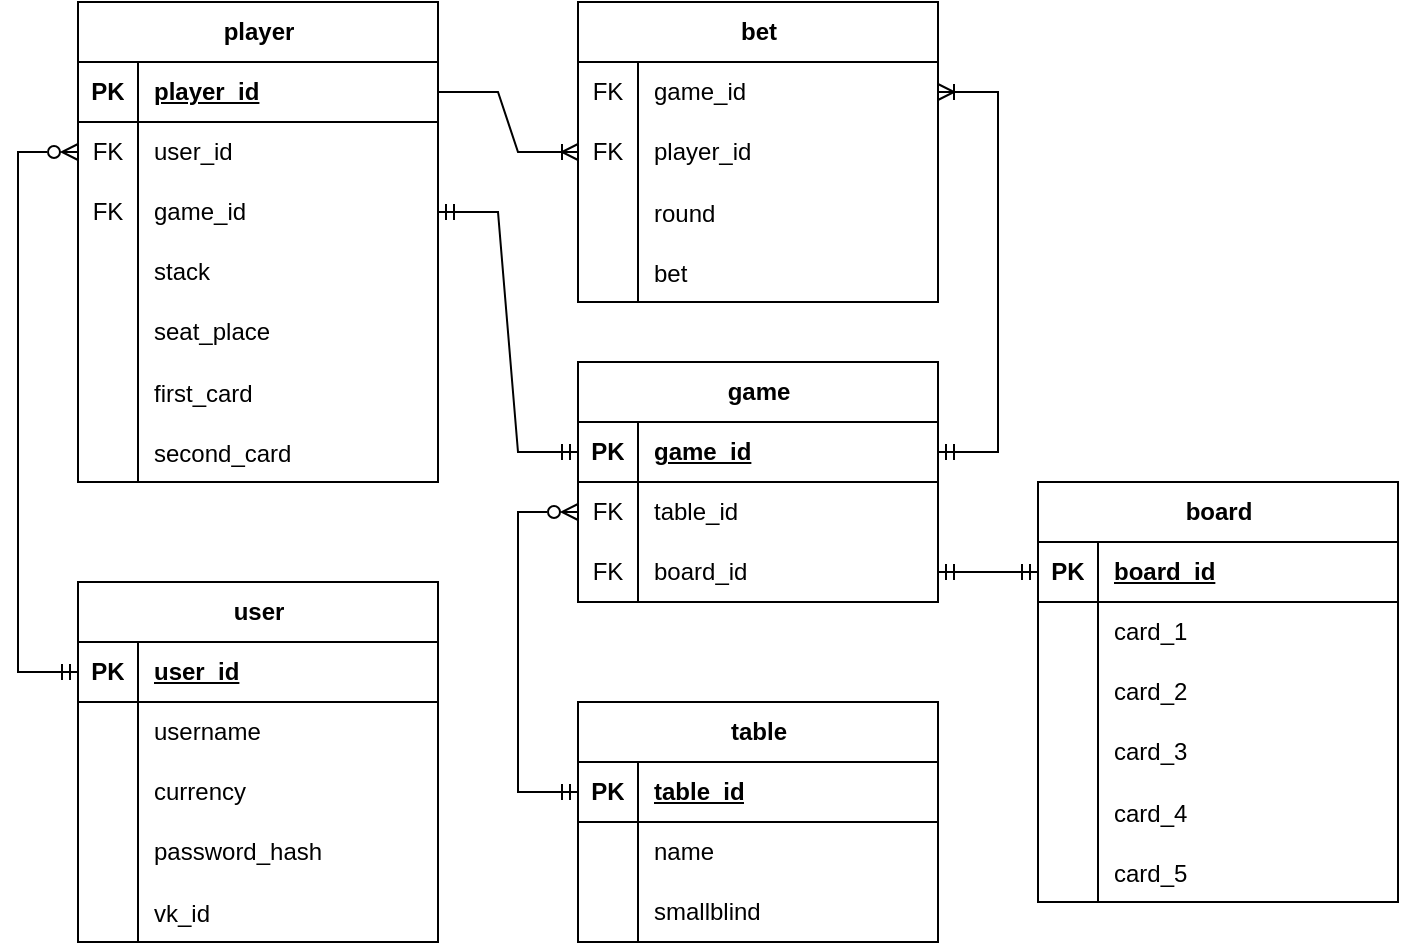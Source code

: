 <mxfile version="21.0.2" type="device"><diagram id="C5RBs43oDa-KdzZeNtuy" name="Page-1"><mxGraphModel dx="1290" dy="539" grid="1" gridSize="10" guides="1" tooltips="1" connect="1" arrows="1" fold="1" page="1" pageScale="1" pageWidth="827" pageHeight="1169" math="0" shadow="0"><root><mxCell id="WIyWlLk6GJQsqaUBKTNV-0"/><mxCell id="WIyWlLk6GJQsqaUBKTNV-1" parent="WIyWlLk6GJQsqaUBKTNV-0"/><mxCell id="Mv95zw3bwZrD_hI6qB2h-0" value="user" style="shape=table;startSize=30;container=1;collapsible=1;childLayout=tableLayout;fixedRows=1;rowLines=0;fontStyle=1;align=center;resizeLast=1;html=1;" vertex="1" parent="WIyWlLk6GJQsqaUBKTNV-1"><mxGeometry x="99" y="360" width="180" height="180" as="geometry"/></mxCell><mxCell id="Mv95zw3bwZrD_hI6qB2h-1" value="" style="shape=tableRow;horizontal=0;startSize=0;swimlaneHead=0;swimlaneBody=0;fillColor=none;collapsible=0;dropTarget=0;points=[[0,0.5],[1,0.5]];portConstraint=eastwest;top=0;left=0;right=0;bottom=1;" vertex="1" parent="Mv95zw3bwZrD_hI6qB2h-0"><mxGeometry y="30" width="180" height="30" as="geometry"/></mxCell><mxCell id="Mv95zw3bwZrD_hI6qB2h-2" value="PK" style="shape=partialRectangle;connectable=0;fillColor=none;top=0;left=0;bottom=0;right=0;fontStyle=1;overflow=hidden;whiteSpace=wrap;html=1;" vertex="1" parent="Mv95zw3bwZrD_hI6qB2h-1"><mxGeometry width="30" height="30" as="geometry"><mxRectangle width="30" height="30" as="alternateBounds"/></mxGeometry></mxCell><mxCell id="Mv95zw3bwZrD_hI6qB2h-3" value="user_id" style="shape=partialRectangle;connectable=0;fillColor=none;top=0;left=0;bottom=0;right=0;align=left;spacingLeft=6;fontStyle=5;overflow=hidden;whiteSpace=wrap;html=1;" vertex="1" parent="Mv95zw3bwZrD_hI6qB2h-1"><mxGeometry x="30" width="150" height="30" as="geometry"><mxRectangle width="150" height="30" as="alternateBounds"/></mxGeometry></mxCell><mxCell id="Mv95zw3bwZrD_hI6qB2h-7" value="" style="shape=tableRow;horizontal=0;startSize=0;swimlaneHead=0;swimlaneBody=0;fillColor=none;collapsible=0;dropTarget=0;points=[[0,0.5],[1,0.5]];portConstraint=eastwest;top=0;left=0;right=0;bottom=0;" vertex="1" parent="Mv95zw3bwZrD_hI6qB2h-0"><mxGeometry y="60" width="180" height="30" as="geometry"/></mxCell><mxCell id="Mv95zw3bwZrD_hI6qB2h-8" value="" style="shape=partialRectangle;connectable=0;fillColor=none;top=0;left=0;bottom=0;right=0;editable=1;overflow=hidden;whiteSpace=wrap;html=1;" vertex="1" parent="Mv95zw3bwZrD_hI6qB2h-7"><mxGeometry width="30" height="30" as="geometry"><mxRectangle width="30" height="30" as="alternateBounds"/></mxGeometry></mxCell><mxCell id="Mv95zw3bwZrD_hI6qB2h-9" value="username" style="shape=partialRectangle;connectable=0;fillColor=none;top=0;left=0;bottom=0;right=0;align=left;spacingLeft=6;overflow=hidden;whiteSpace=wrap;html=1;" vertex="1" parent="Mv95zw3bwZrD_hI6qB2h-7"><mxGeometry x="30" width="150" height="30" as="geometry"><mxRectangle width="150" height="30" as="alternateBounds"/></mxGeometry></mxCell><mxCell id="Mv95zw3bwZrD_hI6qB2h-4" value="" style="shape=tableRow;horizontal=0;startSize=0;swimlaneHead=0;swimlaneBody=0;fillColor=none;collapsible=0;dropTarget=0;points=[[0,0.5],[1,0.5]];portConstraint=eastwest;top=0;left=0;right=0;bottom=0;" vertex="1" parent="Mv95zw3bwZrD_hI6qB2h-0"><mxGeometry y="90" width="180" height="30" as="geometry"/></mxCell><mxCell id="Mv95zw3bwZrD_hI6qB2h-5" value="" style="shape=partialRectangle;connectable=0;fillColor=none;top=0;left=0;bottom=0;right=0;editable=1;overflow=hidden;whiteSpace=wrap;html=1;" vertex="1" parent="Mv95zw3bwZrD_hI6qB2h-4"><mxGeometry width="30" height="30" as="geometry"><mxRectangle width="30" height="30" as="alternateBounds"/></mxGeometry></mxCell><mxCell id="Mv95zw3bwZrD_hI6qB2h-6" value="currency" style="shape=partialRectangle;connectable=0;fillColor=none;top=0;left=0;bottom=0;right=0;align=left;spacingLeft=6;overflow=hidden;whiteSpace=wrap;html=1;" vertex="1" parent="Mv95zw3bwZrD_hI6qB2h-4"><mxGeometry x="30" width="150" height="30" as="geometry"><mxRectangle width="150" height="30" as="alternateBounds"/></mxGeometry></mxCell><mxCell id="Mv95zw3bwZrD_hI6qB2h-10" value="" style="shape=tableRow;horizontal=0;startSize=0;swimlaneHead=0;swimlaneBody=0;fillColor=none;collapsible=0;dropTarget=0;points=[[0,0.5],[1,0.5]];portConstraint=eastwest;top=0;left=0;right=0;bottom=0;" vertex="1" parent="Mv95zw3bwZrD_hI6qB2h-0"><mxGeometry y="120" width="180" height="30" as="geometry"/></mxCell><mxCell id="Mv95zw3bwZrD_hI6qB2h-11" value="" style="shape=partialRectangle;connectable=0;fillColor=none;top=0;left=0;bottom=0;right=0;editable=1;overflow=hidden;whiteSpace=wrap;html=1;" vertex="1" parent="Mv95zw3bwZrD_hI6qB2h-10"><mxGeometry width="30" height="30" as="geometry"><mxRectangle width="30" height="30" as="alternateBounds"/></mxGeometry></mxCell><mxCell id="Mv95zw3bwZrD_hI6qB2h-12" value="password_hash" style="shape=partialRectangle;connectable=0;fillColor=none;top=0;left=0;bottom=0;right=0;align=left;spacingLeft=6;overflow=hidden;whiteSpace=wrap;html=1;" vertex="1" parent="Mv95zw3bwZrD_hI6qB2h-10"><mxGeometry x="30" width="150" height="30" as="geometry"><mxRectangle width="150" height="30" as="alternateBounds"/></mxGeometry></mxCell><mxCell id="Mv95zw3bwZrD_hI6qB2h-14" value="" style="shape=tableRow;horizontal=0;startSize=0;swimlaneHead=0;swimlaneBody=0;fillColor=none;collapsible=0;dropTarget=0;points=[[0,0.5],[1,0.5]];portConstraint=eastwest;top=0;left=0;right=0;bottom=0;" vertex="1" parent="Mv95zw3bwZrD_hI6qB2h-0"><mxGeometry y="150" width="180" height="30" as="geometry"/></mxCell><mxCell id="Mv95zw3bwZrD_hI6qB2h-15" value="" style="shape=partialRectangle;connectable=0;fillColor=none;top=0;left=0;bottom=0;right=0;editable=1;overflow=hidden;" vertex="1" parent="Mv95zw3bwZrD_hI6qB2h-14"><mxGeometry width="30" height="30" as="geometry"><mxRectangle width="30" height="30" as="alternateBounds"/></mxGeometry></mxCell><mxCell id="Mv95zw3bwZrD_hI6qB2h-16" value="vk_id" style="shape=partialRectangle;connectable=0;fillColor=none;top=0;left=0;bottom=0;right=0;align=left;spacingLeft=6;overflow=hidden;" vertex="1" parent="Mv95zw3bwZrD_hI6qB2h-14"><mxGeometry x="30" width="150" height="30" as="geometry"><mxRectangle width="150" height="30" as="alternateBounds"/></mxGeometry></mxCell><mxCell id="Mv95zw3bwZrD_hI6qB2h-17" value="table" style="shape=table;startSize=30;container=1;collapsible=1;childLayout=tableLayout;fixedRows=1;rowLines=0;fontStyle=1;align=center;resizeLast=1;html=1;" vertex="1" parent="WIyWlLk6GJQsqaUBKTNV-1"><mxGeometry x="349" y="420" width="180" height="120" as="geometry"/></mxCell><mxCell id="Mv95zw3bwZrD_hI6qB2h-18" value="" style="shape=tableRow;horizontal=0;startSize=0;swimlaneHead=0;swimlaneBody=0;fillColor=none;collapsible=0;dropTarget=0;points=[[0,0.5],[1,0.5]];portConstraint=eastwest;top=0;left=0;right=0;bottom=1;" vertex="1" parent="Mv95zw3bwZrD_hI6qB2h-17"><mxGeometry y="30" width="180" height="30" as="geometry"/></mxCell><mxCell id="Mv95zw3bwZrD_hI6qB2h-19" value="PK" style="shape=partialRectangle;connectable=0;fillColor=none;top=0;left=0;bottom=0;right=0;fontStyle=1;overflow=hidden;whiteSpace=wrap;html=1;" vertex="1" parent="Mv95zw3bwZrD_hI6qB2h-18"><mxGeometry width="30" height="30" as="geometry"><mxRectangle width="30" height="30" as="alternateBounds"/></mxGeometry></mxCell><mxCell id="Mv95zw3bwZrD_hI6qB2h-20" value="table_id" style="shape=partialRectangle;connectable=0;fillColor=none;top=0;left=0;bottom=0;right=0;align=left;spacingLeft=6;fontStyle=5;overflow=hidden;whiteSpace=wrap;html=1;" vertex="1" parent="Mv95zw3bwZrD_hI6qB2h-18"><mxGeometry x="30" width="150" height="30" as="geometry"><mxRectangle width="150" height="30" as="alternateBounds"/></mxGeometry></mxCell><mxCell id="Mv95zw3bwZrD_hI6qB2h-21" value="" style="shape=tableRow;horizontal=0;startSize=0;swimlaneHead=0;swimlaneBody=0;fillColor=none;collapsible=0;dropTarget=0;points=[[0,0.5],[1,0.5]];portConstraint=eastwest;top=0;left=0;right=0;bottom=0;" vertex="1" parent="Mv95zw3bwZrD_hI6qB2h-17"><mxGeometry y="60" width="180" height="30" as="geometry"/></mxCell><mxCell id="Mv95zw3bwZrD_hI6qB2h-22" value="" style="shape=partialRectangle;connectable=0;fillColor=none;top=0;left=0;bottom=0;right=0;editable=1;overflow=hidden;whiteSpace=wrap;html=1;" vertex="1" parent="Mv95zw3bwZrD_hI6qB2h-21"><mxGeometry width="30" height="30" as="geometry"><mxRectangle width="30" height="30" as="alternateBounds"/></mxGeometry></mxCell><mxCell id="Mv95zw3bwZrD_hI6qB2h-23" value="name" style="shape=partialRectangle;connectable=0;fillColor=none;top=0;left=0;bottom=0;right=0;align=left;spacingLeft=6;overflow=hidden;whiteSpace=wrap;html=1;" vertex="1" parent="Mv95zw3bwZrD_hI6qB2h-21"><mxGeometry x="30" width="150" height="30" as="geometry"><mxRectangle width="150" height="30" as="alternateBounds"/></mxGeometry></mxCell><mxCell id="Mv95zw3bwZrD_hI6qB2h-24" value="" style="shape=tableRow;horizontal=0;startSize=0;swimlaneHead=0;swimlaneBody=0;fillColor=none;collapsible=0;dropTarget=0;points=[[0,0.5],[1,0.5]];portConstraint=eastwest;top=0;left=0;right=0;bottom=0;" vertex="1" parent="Mv95zw3bwZrD_hI6qB2h-17"><mxGeometry y="90" width="180" height="30" as="geometry"/></mxCell><mxCell id="Mv95zw3bwZrD_hI6qB2h-25" value="" style="shape=partialRectangle;connectable=0;fillColor=none;top=0;left=0;bottom=0;right=0;editable=1;overflow=hidden;whiteSpace=wrap;html=1;" vertex="1" parent="Mv95zw3bwZrD_hI6qB2h-24"><mxGeometry width="30" height="30" as="geometry"><mxRectangle width="30" height="30" as="alternateBounds"/></mxGeometry></mxCell><mxCell id="Mv95zw3bwZrD_hI6qB2h-26" value="smallblind" style="shape=partialRectangle;connectable=0;fillColor=none;top=0;left=0;bottom=0;right=0;align=left;spacingLeft=6;overflow=hidden;whiteSpace=wrap;html=1;" vertex="1" parent="Mv95zw3bwZrD_hI6qB2h-24"><mxGeometry x="30" width="150" height="30" as="geometry"><mxRectangle width="150" height="30" as="alternateBounds"/></mxGeometry></mxCell><mxCell id="Mv95zw3bwZrD_hI6qB2h-43" value="game" style="shape=table;startSize=30;container=1;collapsible=1;childLayout=tableLayout;fixedRows=1;rowLines=0;fontStyle=1;align=center;resizeLast=1;html=1;" vertex="1" parent="WIyWlLk6GJQsqaUBKTNV-1"><mxGeometry x="349" y="250" width="180" height="120" as="geometry"/></mxCell><mxCell id="Mv95zw3bwZrD_hI6qB2h-44" value="" style="shape=tableRow;horizontal=0;startSize=0;swimlaneHead=0;swimlaneBody=0;fillColor=none;collapsible=0;dropTarget=0;points=[[0,0.5],[1,0.5]];portConstraint=eastwest;top=0;left=0;right=0;bottom=1;" vertex="1" parent="Mv95zw3bwZrD_hI6qB2h-43"><mxGeometry y="30" width="180" height="30" as="geometry"/></mxCell><mxCell id="Mv95zw3bwZrD_hI6qB2h-45" value="PK" style="shape=partialRectangle;connectable=0;fillColor=none;top=0;left=0;bottom=0;right=0;fontStyle=1;overflow=hidden;whiteSpace=wrap;html=1;" vertex="1" parent="Mv95zw3bwZrD_hI6qB2h-44"><mxGeometry width="30" height="30" as="geometry"><mxRectangle width="30" height="30" as="alternateBounds"/></mxGeometry></mxCell><mxCell id="Mv95zw3bwZrD_hI6qB2h-46" value="game_id" style="shape=partialRectangle;connectable=0;fillColor=none;top=0;left=0;bottom=0;right=0;align=left;spacingLeft=6;fontStyle=5;overflow=hidden;whiteSpace=wrap;html=1;" vertex="1" parent="Mv95zw3bwZrD_hI6qB2h-44"><mxGeometry x="30" width="150" height="30" as="geometry"><mxRectangle width="150" height="30" as="alternateBounds"/></mxGeometry></mxCell><mxCell id="Mv95zw3bwZrD_hI6qB2h-70" value="" style="shape=tableRow;horizontal=0;startSize=0;swimlaneHead=0;swimlaneBody=0;fillColor=none;collapsible=0;dropTarget=0;points=[[0,0.5],[1,0.5]];portConstraint=eastwest;top=0;left=0;right=0;bottom=0;" vertex="1" parent="Mv95zw3bwZrD_hI6qB2h-43"><mxGeometry y="60" width="180" height="30" as="geometry"/></mxCell><mxCell id="Mv95zw3bwZrD_hI6qB2h-71" value="FK" style="shape=partialRectangle;connectable=0;fillColor=none;top=0;left=0;bottom=0;right=0;fontStyle=0;overflow=hidden;whiteSpace=wrap;html=1;" vertex="1" parent="Mv95zw3bwZrD_hI6qB2h-70"><mxGeometry width="30" height="30" as="geometry"><mxRectangle width="30" height="30" as="alternateBounds"/></mxGeometry></mxCell><mxCell id="Mv95zw3bwZrD_hI6qB2h-72" value="table_id" style="shape=partialRectangle;connectable=0;fillColor=none;top=0;left=0;bottom=0;right=0;align=left;spacingLeft=6;fontStyle=0;overflow=hidden;whiteSpace=wrap;html=1;" vertex="1" parent="Mv95zw3bwZrD_hI6qB2h-70"><mxGeometry x="30" width="150" height="30" as="geometry"><mxRectangle width="150" height="30" as="alternateBounds"/></mxGeometry></mxCell><mxCell id="Mv95zw3bwZrD_hI6qB2h-73" value="" style="shape=tableRow;horizontal=0;startSize=0;swimlaneHead=0;swimlaneBody=0;fillColor=none;collapsible=0;dropTarget=0;points=[[0,0.5],[1,0.5]];portConstraint=eastwest;top=0;left=0;right=0;bottom=0;" vertex="1" parent="Mv95zw3bwZrD_hI6qB2h-43"><mxGeometry y="90" width="180" height="30" as="geometry"/></mxCell><mxCell id="Mv95zw3bwZrD_hI6qB2h-74" value="FK" style="shape=partialRectangle;connectable=0;fillColor=none;top=0;left=0;bottom=0;right=0;fontStyle=0;overflow=hidden;whiteSpace=wrap;html=1;" vertex="1" parent="Mv95zw3bwZrD_hI6qB2h-73"><mxGeometry width="30" height="30" as="geometry"><mxRectangle width="30" height="30" as="alternateBounds"/></mxGeometry></mxCell><mxCell id="Mv95zw3bwZrD_hI6qB2h-75" value="&lt;div&gt;board_id&lt;/div&gt;" style="shape=partialRectangle;connectable=0;fillColor=none;top=0;left=0;bottom=0;right=0;align=left;spacingLeft=6;fontStyle=0;overflow=hidden;whiteSpace=wrap;html=1;" vertex="1" parent="Mv95zw3bwZrD_hI6qB2h-73"><mxGeometry x="30" width="150" height="30" as="geometry"><mxRectangle width="150" height="30" as="alternateBounds"/></mxGeometry></mxCell><mxCell id="Mv95zw3bwZrD_hI6qB2h-76" value="board" style="shape=table;startSize=30;container=1;collapsible=1;childLayout=tableLayout;fixedRows=1;rowLines=0;fontStyle=1;align=center;resizeLast=1;html=1;" vertex="1" parent="WIyWlLk6GJQsqaUBKTNV-1"><mxGeometry x="579" y="310" width="180" height="210" as="geometry"/></mxCell><mxCell id="Mv95zw3bwZrD_hI6qB2h-77" value="" style="shape=tableRow;horizontal=0;startSize=0;swimlaneHead=0;swimlaneBody=0;fillColor=none;collapsible=0;dropTarget=0;points=[[0,0.5],[1,0.5]];portConstraint=eastwest;top=0;left=0;right=0;bottom=1;" vertex="1" parent="Mv95zw3bwZrD_hI6qB2h-76"><mxGeometry y="30" width="180" height="30" as="geometry"/></mxCell><mxCell id="Mv95zw3bwZrD_hI6qB2h-78" value="PK" style="shape=partialRectangle;connectable=0;fillColor=none;top=0;left=0;bottom=0;right=0;fontStyle=1;overflow=hidden;whiteSpace=wrap;html=1;" vertex="1" parent="Mv95zw3bwZrD_hI6qB2h-77"><mxGeometry width="30" height="30" as="geometry"><mxRectangle width="30" height="30" as="alternateBounds"/></mxGeometry></mxCell><mxCell id="Mv95zw3bwZrD_hI6qB2h-79" value="board_id" style="shape=partialRectangle;connectable=0;fillColor=none;top=0;left=0;bottom=0;right=0;align=left;spacingLeft=6;fontStyle=5;overflow=hidden;whiteSpace=wrap;html=1;" vertex="1" parent="Mv95zw3bwZrD_hI6qB2h-77"><mxGeometry x="30" width="150" height="30" as="geometry"><mxRectangle width="150" height="30" as="alternateBounds"/></mxGeometry></mxCell><mxCell id="Mv95zw3bwZrD_hI6qB2h-80" value="" style="shape=tableRow;horizontal=0;startSize=0;swimlaneHead=0;swimlaneBody=0;fillColor=none;collapsible=0;dropTarget=0;points=[[0,0.5],[1,0.5]];portConstraint=eastwest;top=0;left=0;right=0;bottom=0;" vertex="1" parent="Mv95zw3bwZrD_hI6qB2h-76"><mxGeometry y="60" width="180" height="30" as="geometry"/></mxCell><mxCell id="Mv95zw3bwZrD_hI6qB2h-81" value="" style="shape=partialRectangle;connectable=0;fillColor=none;top=0;left=0;bottom=0;right=0;editable=1;overflow=hidden;whiteSpace=wrap;html=1;" vertex="1" parent="Mv95zw3bwZrD_hI6qB2h-80"><mxGeometry width="30" height="30" as="geometry"><mxRectangle width="30" height="30" as="alternateBounds"/></mxGeometry></mxCell><mxCell id="Mv95zw3bwZrD_hI6qB2h-82" value="card_1" style="shape=partialRectangle;connectable=0;fillColor=none;top=0;left=0;bottom=0;right=0;align=left;spacingLeft=6;overflow=hidden;whiteSpace=wrap;html=1;" vertex="1" parent="Mv95zw3bwZrD_hI6qB2h-80"><mxGeometry x="30" width="150" height="30" as="geometry"><mxRectangle width="150" height="30" as="alternateBounds"/></mxGeometry></mxCell><mxCell id="Mv95zw3bwZrD_hI6qB2h-83" value="" style="shape=tableRow;horizontal=0;startSize=0;swimlaneHead=0;swimlaneBody=0;fillColor=none;collapsible=0;dropTarget=0;points=[[0,0.5],[1,0.5]];portConstraint=eastwest;top=0;left=0;right=0;bottom=0;" vertex="1" parent="Mv95zw3bwZrD_hI6qB2h-76"><mxGeometry y="90" width="180" height="30" as="geometry"/></mxCell><mxCell id="Mv95zw3bwZrD_hI6qB2h-84" value="" style="shape=partialRectangle;connectable=0;fillColor=none;top=0;left=0;bottom=0;right=0;editable=1;overflow=hidden;whiteSpace=wrap;html=1;" vertex="1" parent="Mv95zw3bwZrD_hI6qB2h-83"><mxGeometry width="30" height="30" as="geometry"><mxRectangle width="30" height="30" as="alternateBounds"/></mxGeometry></mxCell><mxCell id="Mv95zw3bwZrD_hI6qB2h-85" value="card_2" style="shape=partialRectangle;connectable=0;fillColor=none;top=0;left=0;bottom=0;right=0;align=left;spacingLeft=6;overflow=hidden;whiteSpace=wrap;html=1;" vertex="1" parent="Mv95zw3bwZrD_hI6qB2h-83"><mxGeometry x="30" width="150" height="30" as="geometry"><mxRectangle width="150" height="30" as="alternateBounds"/></mxGeometry></mxCell><mxCell id="Mv95zw3bwZrD_hI6qB2h-86" value="" style="shape=tableRow;horizontal=0;startSize=0;swimlaneHead=0;swimlaneBody=0;fillColor=none;collapsible=0;dropTarget=0;points=[[0,0.5],[1,0.5]];portConstraint=eastwest;top=0;left=0;right=0;bottom=0;" vertex="1" parent="Mv95zw3bwZrD_hI6qB2h-76"><mxGeometry y="120" width="180" height="30" as="geometry"/></mxCell><mxCell id="Mv95zw3bwZrD_hI6qB2h-87" value="" style="shape=partialRectangle;connectable=0;fillColor=none;top=0;left=0;bottom=0;right=0;editable=1;overflow=hidden;whiteSpace=wrap;html=1;" vertex="1" parent="Mv95zw3bwZrD_hI6qB2h-86"><mxGeometry width="30" height="30" as="geometry"><mxRectangle width="30" height="30" as="alternateBounds"/></mxGeometry></mxCell><mxCell id="Mv95zw3bwZrD_hI6qB2h-88" value="card_3" style="shape=partialRectangle;connectable=0;fillColor=none;top=0;left=0;bottom=0;right=0;align=left;spacingLeft=6;overflow=hidden;whiteSpace=wrap;html=1;" vertex="1" parent="Mv95zw3bwZrD_hI6qB2h-86"><mxGeometry x="30" width="150" height="30" as="geometry"><mxRectangle width="150" height="30" as="alternateBounds"/></mxGeometry></mxCell><mxCell id="Mv95zw3bwZrD_hI6qB2h-89" value="" style="shape=tableRow;horizontal=0;startSize=0;swimlaneHead=0;swimlaneBody=0;fillColor=none;collapsible=0;dropTarget=0;points=[[0,0.5],[1,0.5]];portConstraint=eastwest;top=0;left=0;right=0;bottom=0;" vertex="1" parent="Mv95zw3bwZrD_hI6qB2h-76"><mxGeometry y="150" width="180" height="30" as="geometry"/></mxCell><mxCell id="Mv95zw3bwZrD_hI6qB2h-90" value="" style="shape=partialRectangle;connectable=0;fillColor=none;top=0;left=0;bottom=0;right=0;editable=1;overflow=hidden;" vertex="1" parent="Mv95zw3bwZrD_hI6qB2h-89"><mxGeometry width="30" height="30" as="geometry"><mxRectangle width="30" height="30" as="alternateBounds"/></mxGeometry></mxCell><mxCell id="Mv95zw3bwZrD_hI6qB2h-91" value="card_4" style="shape=partialRectangle;connectable=0;fillColor=none;top=0;left=0;bottom=0;right=0;align=left;spacingLeft=6;overflow=hidden;" vertex="1" parent="Mv95zw3bwZrD_hI6qB2h-89"><mxGeometry x="30" width="150" height="30" as="geometry"><mxRectangle width="150" height="30" as="alternateBounds"/></mxGeometry></mxCell><mxCell id="Mv95zw3bwZrD_hI6qB2h-92" value="" style="shape=tableRow;horizontal=0;startSize=0;swimlaneHead=0;swimlaneBody=0;fillColor=none;collapsible=0;dropTarget=0;points=[[0,0.5],[1,0.5]];portConstraint=eastwest;top=0;left=0;right=0;bottom=0;" vertex="1" parent="Mv95zw3bwZrD_hI6qB2h-76"><mxGeometry y="180" width="180" height="30" as="geometry"/></mxCell><mxCell id="Mv95zw3bwZrD_hI6qB2h-93" value="" style="shape=partialRectangle;connectable=0;fillColor=none;top=0;left=0;bottom=0;right=0;editable=1;overflow=hidden;" vertex="1" parent="Mv95zw3bwZrD_hI6qB2h-92"><mxGeometry width="30" height="30" as="geometry"><mxRectangle width="30" height="30" as="alternateBounds"/></mxGeometry></mxCell><mxCell id="Mv95zw3bwZrD_hI6qB2h-94" value="card_5" style="shape=partialRectangle;connectable=0;fillColor=none;top=0;left=0;bottom=0;right=0;align=left;spacingLeft=6;overflow=hidden;" vertex="1" parent="Mv95zw3bwZrD_hI6qB2h-92"><mxGeometry x="30" width="150" height="30" as="geometry"><mxRectangle width="150" height="30" as="alternateBounds"/></mxGeometry></mxCell><mxCell id="Mv95zw3bwZrD_hI6qB2h-95" value="bet" style="shape=table;startSize=30;container=1;collapsible=1;childLayout=tableLayout;fixedRows=1;rowLines=0;fontStyle=1;align=center;resizeLast=1;html=1;" vertex="1" parent="WIyWlLk6GJQsqaUBKTNV-1"><mxGeometry x="349" y="70" width="180" height="150" as="geometry"/></mxCell><mxCell id="Mv95zw3bwZrD_hI6qB2h-109" value="" style="shape=tableRow;horizontal=0;startSize=0;swimlaneHead=0;swimlaneBody=0;fillColor=none;collapsible=0;dropTarget=0;points=[[0,0.5],[1,0.5]];portConstraint=eastwest;top=0;left=0;right=0;bottom=0;" vertex="1" parent="Mv95zw3bwZrD_hI6qB2h-95"><mxGeometry y="30" width="180" height="30" as="geometry"/></mxCell><mxCell id="Mv95zw3bwZrD_hI6qB2h-110" value="FK" style="shape=partialRectangle;connectable=0;fillColor=none;top=0;left=0;bottom=0;right=0;fontStyle=0;overflow=hidden;whiteSpace=wrap;html=1;" vertex="1" parent="Mv95zw3bwZrD_hI6qB2h-109"><mxGeometry width="30" height="30" as="geometry"><mxRectangle width="30" height="30" as="alternateBounds"/></mxGeometry></mxCell><mxCell id="Mv95zw3bwZrD_hI6qB2h-111" value="game_id" style="shape=partialRectangle;connectable=0;fillColor=none;top=0;left=0;bottom=0;right=0;align=left;spacingLeft=6;fontStyle=0;overflow=hidden;whiteSpace=wrap;html=1;" vertex="1" parent="Mv95zw3bwZrD_hI6qB2h-109"><mxGeometry x="30" width="150" height="30" as="geometry"><mxRectangle width="150" height="30" as="alternateBounds"/></mxGeometry></mxCell><mxCell id="Mv95zw3bwZrD_hI6qB2h-112" value="" style="shape=tableRow;horizontal=0;startSize=0;swimlaneHead=0;swimlaneBody=0;fillColor=none;collapsible=0;dropTarget=0;points=[[0,0.5],[1,0.5]];portConstraint=eastwest;top=0;left=0;right=0;bottom=0;" vertex="1" parent="Mv95zw3bwZrD_hI6qB2h-95"><mxGeometry y="60" width="180" height="30" as="geometry"/></mxCell><mxCell id="Mv95zw3bwZrD_hI6qB2h-113" value="FK" style="shape=partialRectangle;connectable=0;fillColor=none;top=0;left=0;bottom=0;right=0;fontStyle=0;overflow=hidden;whiteSpace=wrap;html=1;" vertex="1" parent="Mv95zw3bwZrD_hI6qB2h-112"><mxGeometry width="30" height="30" as="geometry"><mxRectangle width="30" height="30" as="alternateBounds"/></mxGeometry></mxCell><mxCell id="Mv95zw3bwZrD_hI6qB2h-114" value="player_id" style="shape=partialRectangle;connectable=0;fillColor=none;top=0;left=0;bottom=0;right=0;align=left;spacingLeft=6;fontStyle=0;overflow=hidden;whiteSpace=wrap;html=1;" vertex="1" parent="Mv95zw3bwZrD_hI6qB2h-112"><mxGeometry x="30" width="150" height="30" as="geometry"><mxRectangle width="150" height="30" as="alternateBounds"/></mxGeometry></mxCell><mxCell id="Mv95zw3bwZrD_hI6qB2h-115" value="" style="shape=tableRow;horizontal=0;startSize=0;swimlaneHead=0;swimlaneBody=0;fillColor=none;collapsible=0;dropTarget=0;points=[[0,0.5],[1,0.5]];portConstraint=eastwest;top=0;left=0;right=0;bottom=0;" vertex="1" parent="Mv95zw3bwZrD_hI6qB2h-95"><mxGeometry y="90" width="180" height="30" as="geometry"/></mxCell><mxCell id="Mv95zw3bwZrD_hI6qB2h-116" value="" style="shape=partialRectangle;connectable=0;fillColor=none;top=0;left=0;bottom=0;right=0;editable=1;overflow=hidden;" vertex="1" parent="Mv95zw3bwZrD_hI6qB2h-115"><mxGeometry width="30" height="30" as="geometry"><mxRectangle width="30" height="30" as="alternateBounds"/></mxGeometry></mxCell><mxCell id="Mv95zw3bwZrD_hI6qB2h-117" value="round" style="shape=partialRectangle;connectable=0;fillColor=none;top=0;left=0;bottom=0;right=0;align=left;spacingLeft=6;overflow=hidden;" vertex="1" parent="Mv95zw3bwZrD_hI6qB2h-115"><mxGeometry x="30" width="150" height="30" as="geometry"><mxRectangle width="150" height="30" as="alternateBounds"/></mxGeometry></mxCell><mxCell id="Mv95zw3bwZrD_hI6qB2h-118" value="" style="shape=tableRow;horizontal=0;startSize=0;swimlaneHead=0;swimlaneBody=0;fillColor=none;collapsible=0;dropTarget=0;points=[[0,0.5],[1,0.5]];portConstraint=eastwest;top=0;left=0;right=0;bottom=0;" vertex="1" parent="Mv95zw3bwZrD_hI6qB2h-95"><mxGeometry y="120" width="180" height="30" as="geometry"/></mxCell><mxCell id="Mv95zw3bwZrD_hI6qB2h-119" value="" style="shape=partialRectangle;connectable=0;fillColor=none;top=0;left=0;bottom=0;right=0;editable=1;overflow=hidden;" vertex="1" parent="Mv95zw3bwZrD_hI6qB2h-118"><mxGeometry width="30" height="30" as="geometry"><mxRectangle width="30" height="30" as="alternateBounds"/></mxGeometry></mxCell><mxCell id="Mv95zw3bwZrD_hI6qB2h-120" value="bet" style="shape=partialRectangle;connectable=0;fillColor=none;top=0;left=0;bottom=0;right=0;align=left;spacingLeft=6;overflow=hidden;" vertex="1" parent="Mv95zw3bwZrD_hI6qB2h-118"><mxGeometry x="30" width="150" height="30" as="geometry"><mxRectangle width="150" height="30" as="alternateBounds"/></mxGeometry></mxCell><mxCell id="Mv95zw3bwZrD_hI6qB2h-121" value="player" style="shape=table;startSize=30;container=1;collapsible=1;childLayout=tableLayout;fixedRows=1;rowLines=0;fontStyle=1;align=center;resizeLast=1;html=1;" vertex="1" parent="WIyWlLk6GJQsqaUBKTNV-1"><mxGeometry x="99" y="70" width="180" height="240" as="geometry"/></mxCell><mxCell id="Mv95zw3bwZrD_hI6qB2h-122" value="" style="shape=tableRow;horizontal=0;startSize=0;swimlaneHead=0;swimlaneBody=0;fillColor=none;collapsible=0;dropTarget=0;points=[[0,0.5],[1,0.5]];portConstraint=eastwest;top=0;left=0;right=0;bottom=1;" vertex="1" parent="Mv95zw3bwZrD_hI6qB2h-121"><mxGeometry y="30" width="180" height="30" as="geometry"/></mxCell><mxCell id="Mv95zw3bwZrD_hI6qB2h-123" value="PK" style="shape=partialRectangle;connectable=0;fillColor=none;top=0;left=0;bottom=0;right=0;fontStyle=1;overflow=hidden;whiteSpace=wrap;html=1;" vertex="1" parent="Mv95zw3bwZrD_hI6qB2h-122"><mxGeometry width="30" height="30" as="geometry"><mxRectangle width="30" height="30" as="alternateBounds"/></mxGeometry></mxCell><mxCell id="Mv95zw3bwZrD_hI6qB2h-124" value="player_id" style="shape=partialRectangle;connectable=0;fillColor=none;top=0;left=0;bottom=0;right=0;align=left;spacingLeft=6;fontStyle=5;overflow=hidden;whiteSpace=wrap;html=1;" vertex="1" parent="Mv95zw3bwZrD_hI6qB2h-122"><mxGeometry x="30" width="150" height="30" as="geometry"><mxRectangle width="150" height="30" as="alternateBounds"/></mxGeometry></mxCell><mxCell id="Mv95zw3bwZrD_hI6qB2h-134" value="" style="shape=tableRow;horizontal=0;startSize=0;swimlaneHead=0;swimlaneBody=0;fillColor=none;collapsible=0;dropTarget=0;points=[[0,0.5],[1,0.5]];portConstraint=eastwest;top=0;left=0;right=0;bottom=0;" vertex="1" parent="Mv95zw3bwZrD_hI6qB2h-121"><mxGeometry y="60" width="180" height="30" as="geometry"/></mxCell><mxCell id="Mv95zw3bwZrD_hI6qB2h-135" value="FK" style="shape=partialRectangle;connectable=0;fillColor=none;top=0;left=0;bottom=0;right=0;fontStyle=0;overflow=hidden;whiteSpace=wrap;html=1;" vertex="1" parent="Mv95zw3bwZrD_hI6qB2h-134"><mxGeometry width="30" height="30" as="geometry"><mxRectangle width="30" height="30" as="alternateBounds"/></mxGeometry></mxCell><mxCell id="Mv95zw3bwZrD_hI6qB2h-136" value="user_id" style="shape=partialRectangle;connectable=0;fillColor=none;top=0;left=0;bottom=0;right=0;align=left;spacingLeft=6;fontStyle=0;overflow=hidden;whiteSpace=wrap;html=1;" vertex="1" parent="Mv95zw3bwZrD_hI6qB2h-134"><mxGeometry x="30" width="150" height="30" as="geometry"><mxRectangle width="150" height="30" as="alternateBounds"/></mxGeometry></mxCell><mxCell id="Mv95zw3bwZrD_hI6qB2h-125" value="" style="shape=tableRow;horizontal=0;startSize=0;swimlaneHead=0;swimlaneBody=0;fillColor=none;collapsible=0;dropTarget=0;points=[[0,0.5],[1,0.5]];portConstraint=eastwest;top=0;left=0;right=0;bottom=0;" vertex="1" parent="Mv95zw3bwZrD_hI6qB2h-121"><mxGeometry y="90" width="180" height="30" as="geometry"/></mxCell><mxCell id="Mv95zw3bwZrD_hI6qB2h-126" value="FK" style="shape=partialRectangle;connectable=0;fillColor=none;top=0;left=0;bottom=0;right=0;editable=1;overflow=hidden;whiteSpace=wrap;html=1;" vertex="1" parent="Mv95zw3bwZrD_hI6qB2h-125"><mxGeometry width="30" height="30" as="geometry"><mxRectangle width="30" height="30" as="alternateBounds"/></mxGeometry></mxCell><mxCell id="Mv95zw3bwZrD_hI6qB2h-127" value="game_id" style="shape=partialRectangle;connectable=0;fillColor=none;top=0;left=0;bottom=0;right=0;align=left;spacingLeft=6;overflow=hidden;whiteSpace=wrap;html=1;" vertex="1" parent="Mv95zw3bwZrD_hI6qB2h-125"><mxGeometry x="30" width="150" height="30" as="geometry"><mxRectangle width="150" height="30" as="alternateBounds"/></mxGeometry></mxCell><mxCell id="Mv95zw3bwZrD_hI6qB2h-128" value="" style="shape=tableRow;horizontal=0;startSize=0;swimlaneHead=0;swimlaneBody=0;fillColor=none;collapsible=0;dropTarget=0;points=[[0,0.5],[1,0.5]];portConstraint=eastwest;top=0;left=0;right=0;bottom=0;" vertex="1" parent="Mv95zw3bwZrD_hI6qB2h-121"><mxGeometry y="120" width="180" height="30" as="geometry"/></mxCell><mxCell id="Mv95zw3bwZrD_hI6qB2h-129" value="" style="shape=partialRectangle;connectable=0;fillColor=none;top=0;left=0;bottom=0;right=0;editable=1;overflow=hidden;whiteSpace=wrap;html=1;" vertex="1" parent="Mv95zw3bwZrD_hI6qB2h-128"><mxGeometry width="30" height="30" as="geometry"><mxRectangle width="30" height="30" as="alternateBounds"/></mxGeometry></mxCell><mxCell id="Mv95zw3bwZrD_hI6qB2h-130" value="stack" style="shape=partialRectangle;connectable=0;fillColor=none;top=0;left=0;bottom=0;right=0;align=left;spacingLeft=6;overflow=hidden;whiteSpace=wrap;html=1;" vertex="1" parent="Mv95zw3bwZrD_hI6qB2h-128"><mxGeometry x="30" width="150" height="30" as="geometry"><mxRectangle width="150" height="30" as="alternateBounds"/></mxGeometry></mxCell><mxCell id="Mv95zw3bwZrD_hI6qB2h-131" value="" style="shape=tableRow;horizontal=0;startSize=0;swimlaneHead=0;swimlaneBody=0;fillColor=none;collapsible=0;dropTarget=0;points=[[0,0.5],[1,0.5]];portConstraint=eastwest;top=0;left=0;right=0;bottom=0;" vertex="1" parent="Mv95zw3bwZrD_hI6qB2h-121"><mxGeometry y="150" width="180" height="30" as="geometry"/></mxCell><mxCell id="Mv95zw3bwZrD_hI6qB2h-132" value="" style="shape=partialRectangle;connectable=0;fillColor=none;top=0;left=0;bottom=0;right=0;editable=1;overflow=hidden;whiteSpace=wrap;html=1;" vertex="1" parent="Mv95zw3bwZrD_hI6qB2h-131"><mxGeometry width="30" height="30" as="geometry"><mxRectangle width="30" height="30" as="alternateBounds"/></mxGeometry></mxCell><mxCell id="Mv95zw3bwZrD_hI6qB2h-133" value="seat_place" style="shape=partialRectangle;connectable=0;fillColor=none;top=0;left=0;bottom=0;right=0;align=left;spacingLeft=6;overflow=hidden;whiteSpace=wrap;html=1;" vertex="1" parent="Mv95zw3bwZrD_hI6qB2h-131"><mxGeometry x="30" width="150" height="30" as="geometry"><mxRectangle width="150" height="30" as="alternateBounds"/></mxGeometry></mxCell><mxCell id="Mv95zw3bwZrD_hI6qB2h-137" value="" style="shape=tableRow;horizontal=0;startSize=0;swimlaneHead=0;swimlaneBody=0;fillColor=none;collapsible=0;dropTarget=0;points=[[0,0.5],[1,0.5]];portConstraint=eastwest;top=0;left=0;right=0;bottom=0;" vertex="1" parent="Mv95zw3bwZrD_hI6qB2h-121"><mxGeometry y="180" width="180" height="30" as="geometry"/></mxCell><mxCell id="Mv95zw3bwZrD_hI6qB2h-138" value="" style="shape=partialRectangle;connectable=0;fillColor=none;top=0;left=0;bottom=0;right=0;editable=1;overflow=hidden;" vertex="1" parent="Mv95zw3bwZrD_hI6qB2h-137"><mxGeometry width="30" height="30" as="geometry"><mxRectangle width="30" height="30" as="alternateBounds"/></mxGeometry></mxCell><mxCell id="Mv95zw3bwZrD_hI6qB2h-139" value="first_card" style="shape=partialRectangle;connectable=0;fillColor=none;top=0;left=0;bottom=0;right=0;align=left;spacingLeft=6;overflow=hidden;" vertex="1" parent="Mv95zw3bwZrD_hI6qB2h-137"><mxGeometry x="30" width="150" height="30" as="geometry"><mxRectangle width="150" height="30" as="alternateBounds"/></mxGeometry></mxCell><mxCell id="Mv95zw3bwZrD_hI6qB2h-143" value="" style="shape=tableRow;horizontal=0;startSize=0;swimlaneHead=0;swimlaneBody=0;fillColor=none;collapsible=0;dropTarget=0;points=[[0,0.5],[1,0.5]];portConstraint=eastwest;top=0;left=0;right=0;bottom=0;" vertex="1" parent="Mv95zw3bwZrD_hI6qB2h-121"><mxGeometry y="210" width="180" height="30" as="geometry"/></mxCell><mxCell id="Mv95zw3bwZrD_hI6qB2h-144" value="" style="shape=partialRectangle;connectable=0;fillColor=none;top=0;left=0;bottom=0;right=0;editable=1;overflow=hidden;" vertex="1" parent="Mv95zw3bwZrD_hI6qB2h-143"><mxGeometry width="30" height="30" as="geometry"><mxRectangle width="30" height="30" as="alternateBounds"/></mxGeometry></mxCell><mxCell id="Mv95zw3bwZrD_hI6qB2h-145" value="second_card" style="shape=partialRectangle;connectable=0;fillColor=none;top=0;left=0;bottom=0;right=0;align=left;spacingLeft=6;overflow=hidden;" vertex="1" parent="Mv95zw3bwZrD_hI6qB2h-143"><mxGeometry x="30" width="150" height="30" as="geometry"><mxRectangle width="150" height="30" as="alternateBounds"/></mxGeometry></mxCell><mxCell id="Mv95zw3bwZrD_hI6qB2h-146" value="" style="edgeStyle=entityRelationEdgeStyle;fontSize=12;html=1;endArrow=ERmandOne;startArrow=ERmandOne;rounded=0;entryX=0;entryY=0.5;entryDx=0;entryDy=0;exitX=1;exitY=0.5;exitDx=0;exitDy=0;" edge="1" parent="WIyWlLk6GJQsqaUBKTNV-1" source="Mv95zw3bwZrD_hI6qB2h-73" target="Mv95zw3bwZrD_hI6qB2h-77"><mxGeometry width="100" height="100" relative="1" as="geometry"><mxPoint x="479" y="460" as="sourcePoint"/><mxPoint x="579" y="360" as="targetPoint"/></mxGeometry></mxCell><mxCell id="Mv95zw3bwZrD_hI6qB2h-152" value="" style="edgeStyle=orthogonalEdgeStyle;fontSize=12;html=1;endArrow=ERzeroToMany;startArrow=ERmandOne;rounded=0;entryX=0;entryY=0.5;entryDx=0;entryDy=0;exitX=0;exitY=0.5;exitDx=0;exitDy=0;endFill=0;" edge="1" parent="WIyWlLk6GJQsqaUBKTNV-1" source="Mv95zw3bwZrD_hI6qB2h-18" target="Mv95zw3bwZrD_hI6qB2h-70"><mxGeometry width="100" height="100" relative="1" as="geometry"><mxPoint x="269" y="490" as="sourcePoint"/><mxPoint x="369" y="390" as="targetPoint"/><Array as="points"><mxPoint x="319" y="465"/><mxPoint x="319" y="325"/></Array></mxGeometry></mxCell><mxCell id="Mv95zw3bwZrD_hI6qB2h-153" value="" style="edgeStyle=orthogonalEdgeStyle;fontSize=12;html=1;endArrow=ERzeroToMany;startArrow=ERmandOne;rounded=0;exitX=0;exitY=0.25;exitDx=0;exitDy=0;endFill=0;" edge="1" parent="WIyWlLk6GJQsqaUBKTNV-1" source="Mv95zw3bwZrD_hI6qB2h-0"><mxGeometry width="100" height="100" relative="1" as="geometry"><mxPoint x="49" y="340" as="sourcePoint"/><mxPoint x="99" y="145" as="targetPoint"/><Array as="points"><mxPoint x="69" y="405"/><mxPoint x="69" y="145"/></Array></mxGeometry></mxCell><mxCell id="Mv95zw3bwZrD_hI6qB2h-155" value="" style="edgeStyle=entityRelationEdgeStyle;fontSize=12;html=1;endArrow=ERoneToMany;rounded=0;exitX=1;exitY=0.5;exitDx=0;exitDy=0;entryX=0;entryY=0.5;entryDx=0;entryDy=0;" edge="1" parent="WIyWlLk6GJQsqaUBKTNV-1" source="Mv95zw3bwZrD_hI6qB2h-122" target="Mv95zw3bwZrD_hI6qB2h-112"><mxGeometry width="100" height="100" relative="1" as="geometry"><mxPoint x="319" y="270" as="sourcePoint"/><mxPoint x="419" y="170" as="targetPoint"/></mxGeometry></mxCell><mxCell id="Mv95zw3bwZrD_hI6qB2h-156" value="" style="edgeStyle=entityRelationEdgeStyle;fontSize=12;html=1;endArrow=ERoneToMany;startArrow=ERmandOne;rounded=0;exitX=1;exitY=0.5;exitDx=0;exitDy=0;entryX=1;entryY=0.5;entryDx=0;entryDy=0;" edge="1" parent="WIyWlLk6GJQsqaUBKTNV-1" source="Mv95zw3bwZrD_hI6qB2h-44" target="Mv95zw3bwZrD_hI6qB2h-109"><mxGeometry width="100" height="100" relative="1" as="geometry"><mxPoint x="529" y="290" as="sourcePoint"/><mxPoint x="629" y="190" as="targetPoint"/></mxGeometry></mxCell><mxCell id="Mv95zw3bwZrD_hI6qB2h-157" value="" style="edgeStyle=entityRelationEdgeStyle;fontSize=12;html=1;endArrow=ERmandOne;startArrow=ERmandOne;rounded=0;entryX=1;entryY=0.5;entryDx=0;entryDy=0;exitX=0;exitY=0.5;exitDx=0;exitDy=0;" edge="1" parent="WIyWlLk6GJQsqaUBKTNV-1" source="Mv95zw3bwZrD_hI6qB2h-44" target="Mv95zw3bwZrD_hI6qB2h-125"><mxGeometry width="100" height="100" relative="1" as="geometry"><mxPoint x="349" y="300" as="sourcePoint"/><mxPoint x="449" y="200" as="targetPoint"/></mxGeometry></mxCell></root></mxGraphModel></diagram></mxfile>
